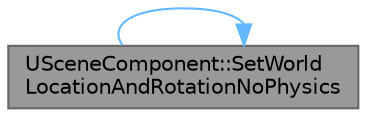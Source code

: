 digraph "USceneComponent::SetWorldLocationAndRotationNoPhysics"
{
 // INTERACTIVE_SVG=YES
 // LATEX_PDF_SIZE
  bgcolor="transparent";
  edge [fontname=Helvetica,fontsize=10,labelfontname=Helvetica,labelfontsize=10];
  node [fontname=Helvetica,fontsize=10,shape=box,height=0.2,width=0.4];
  rankdir="LR";
  Node1 [id="Node000001",label="USceneComponent::SetWorld\lLocationAndRotationNoPhysics",height=0.2,width=0.4,color="gray40", fillcolor="grey60", style="filled", fontcolor="black",tooltip="Special version of SetWorldLocationAndRotation that does not affect physics."];
  Node1 -> Node1 [id="edge1_Node000001_Node000001",color="steelblue1",style="solid",tooltip=" "];
}
